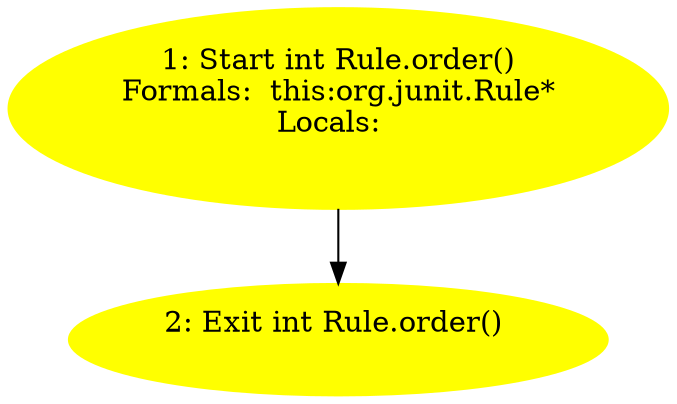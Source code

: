 /* @generated */
digraph cfg {
"org.junit.Rule.order():int.b3e9633c4b013c97ffd01ce4b578fe4f_1" [label="1: Start int Rule.order()\nFormals:  this:org.junit.Rule*\nLocals:  \n  " color=yellow style=filled]
	

	 "org.junit.Rule.order():int.b3e9633c4b013c97ffd01ce4b578fe4f_1" -> "org.junit.Rule.order():int.b3e9633c4b013c97ffd01ce4b578fe4f_2" ;
"org.junit.Rule.order():int.b3e9633c4b013c97ffd01ce4b578fe4f_2" [label="2: Exit int Rule.order() \n  " color=yellow style=filled]
	

}
